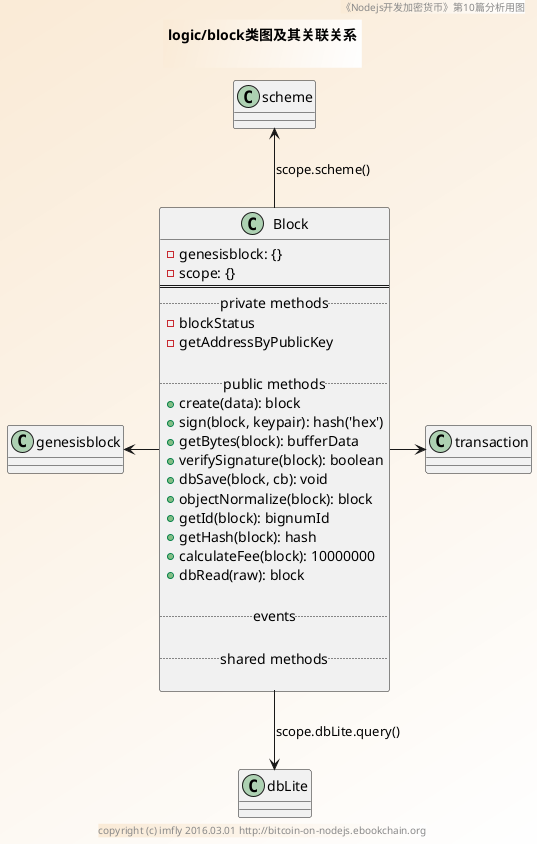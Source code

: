 @startuml ../../../styles/images/logic/block/class.png
skinparam BorderColor #blue\9932CC
skinparam backgroundcolor AntiqueWhite/white

title
logic/block类图及其关联关系

end title
footer copyright (c) imfly 2016.03.01 http://bitcoin-on-nodejs.ebookchain.org
header 《Nodejs开发加密货币》第10篇分析用图

' logic/block.js
Class Block {
  - genesisblock: {}
  - scope: {}
  ====
  .. private methods ..
  -blockStatus
  -getAddressByPublicKey

  .. public methods ..
  +create(data): block
  +sign(block, keypair): hash('hex')
  +getBytes(block): bufferData
  +verifySignature(block): boolean
  +dbSave(block, cb): void
  +objectNormalize(block): block
  +getId(block): bignumId
  +getHash(block): hash
  +calculateFee(block): 10000000
  +dbRead(raw): block

  .. events ..

  .. shared methods..

}

' relationship
Block -left-> genesisblock
Block -right-> transaction
Block -up-> scheme: scope.scheme()
Block -down-> dbLite: scope.dbLite.query()
@enduml
